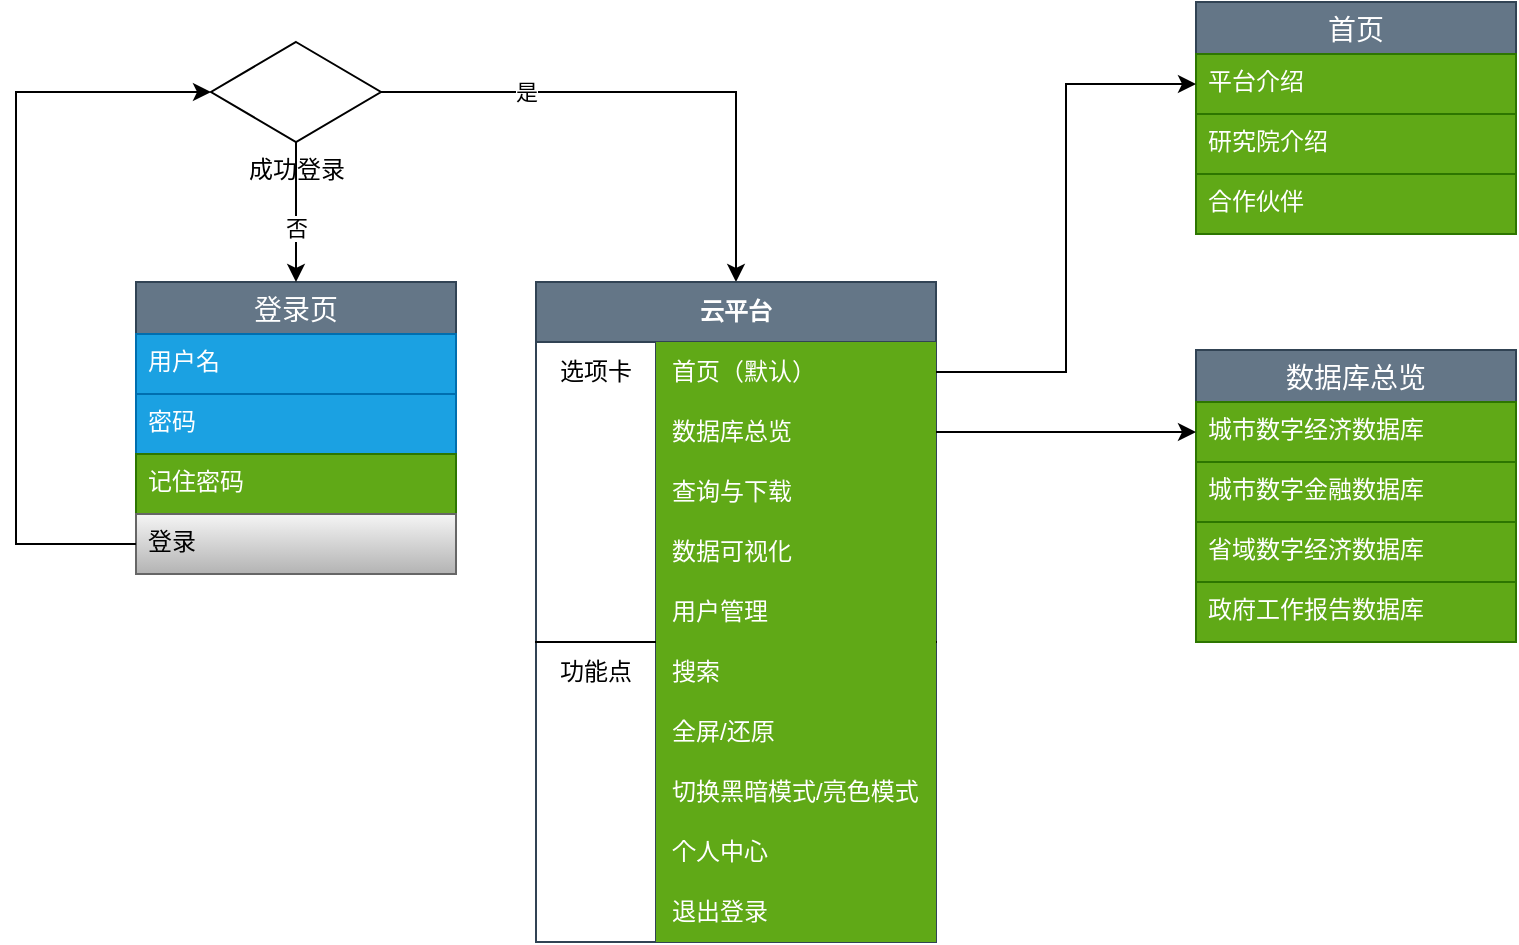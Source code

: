 <mxfile version="21.3.2" type="github">
  <diagram name="第 1 页" id="iISZ1i06i-iWEMT5HrnV">
    <mxGraphModel dx="1050" dy="596" grid="1" gridSize="10" guides="1" tooltips="1" connect="1" arrows="1" fold="1" page="1" pageScale="1" pageWidth="827" pageHeight="1169" math="0" shadow="0">
      <root>
        <mxCell id="0" />
        <mxCell id="1" parent="0" />
        <mxCell id="XsBrNHMWEvMUsBHtOvP9-17" value="登录页" style="swimlane;fontStyle=0;childLayout=stackLayout;horizontal=1;startSize=26;horizontalStack=0;resizeParent=1;resizeParentMax=0;resizeLast=0;collapsible=1;marginBottom=0;align=center;fontSize=14;fillColor=#647687;fontColor=#ffffff;strokeColor=#314354;" vertex="1" parent="1">
          <mxGeometry x="160" y="180" width="160" height="146" as="geometry" />
        </mxCell>
        <mxCell id="XsBrNHMWEvMUsBHtOvP9-18" value="用户名" style="text;strokeColor=#006EAF;fillColor=#1ba1e2;spacingLeft=4;spacingRight=4;overflow=hidden;rotatable=0;points=[[0,0.5],[1,0.5]];portConstraint=eastwest;fontSize=12;whiteSpace=wrap;html=1;fontColor=#ffffff;" vertex="1" parent="XsBrNHMWEvMUsBHtOvP9-17">
          <mxGeometry y="26" width="160" height="30" as="geometry" />
        </mxCell>
        <mxCell id="XsBrNHMWEvMUsBHtOvP9-19" value="密码" style="text;strokeColor=#006EAF;fillColor=#1ba1e2;spacingLeft=4;spacingRight=4;overflow=hidden;rotatable=0;points=[[0,0.5],[1,0.5]];portConstraint=eastwest;fontSize=12;whiteSpace=wrap;html=1;fontColor=#ffffff;" vertex="1" parent="XsBrNHMWEvMUsBHtOvP9-17">
          <mxGeometry y="56" width="160" height="30" as="geometry" />
        </mxCell>
        <mxCell id="XsBrNHMWEvMUsBHtOvP9-20" value="记住密码" style="text;strokeColor=#2D7600;fillColor=#60a917;spacingLeft=4;spacingRight=4;overflow=hidden;rotatable=0;points=[[0,0.5],[1,0.5]];portConstraint=eastwest;fontSize=12;whiteSpace=wrap;html=1;fontColor=#ffffff;" vertex="1" parent="XsBrNHMWEvMUsBHtOvP9-17">
          <mxGeometry y="86" width="160" height="30" as="geometry" />
        </mxCell>
        <mxCell id="XsBrNHMWEvMUsBHtOvP9-22" value="登录" style="text;strokeColor=#666666;fillColor=#f5f5f5;spacingLeft=4;spacingRight=4;overflow=hidden;rotatable=0;points=[[0,0.5],[1,0.5]];portConstraint=eastwest;fontSize=12;whiteSpace=wrap;html=1;gradientColor=#b3b3b3;fontColor=#000000;" vertex="1" parent="XsBrNHMWEvMUsBHtOvP9-17">
          <mxGeometry y="116" width="160" height="30" as="geometry" />
        </mxCell>
        <mxCell id="XsBrNHMWEvMUsBHtOvP9-25" style="edgeStyle=orthogonalEdgeStyle;rounded=0;orthogonalLoop=1;jettySize=auto;html=1;exitX=0.5;exitY=1;exitDx=0;exitDy=0;exitPerimeter=0;entryX=0.5;entryY=0;entryDx=0;entryDy=0;" edge="1" parent="1" source="XsBrNHMWEvMUsBHtOvP9-23" target="XsBrNHMWEvMUsBHtOvP9-17">
          <mxGeometry relative="1" as="geometry" />
        </mxCell>
        <mxCell id="XsBrNHMWEvMUsBHtOvP9-26" value="否" style="edgeLabel;html=1;align=center;verticalAlign=middle;resizable=0;points=[];" vertex="1" connectable="0" parent="XsBrNHMWEvMUsBHtOvP9-25">
          <mxGeometry x="0.233" y="2" relative="1" as="geometry">
            <mxPoint x="-2" as="offset" />
          </mxGeometry>
        </mxCell>
        <mxCell id="XsBrNHMWEvMUsBHtOvP9-28" style="edgeStyle=orthogonalEdgeStyle;rounded=0;orthogonalLoop=1;jettySize=auto;html=1;exitX=1;exitY=0.5;exitDx=0;exitDy=0;exitPerimeter=0;entryX=0.5;entryY=0;entryDx=0;entryDy=0;" edge="1" parent="1" source="XsBrNHMWEvMUsBHtOvP9-23" target="XsBrNHMWEvMUsBHtOvP9-40">
          <mxGeometry relative="1" as="geometry">
            <mxPoint x="400" y="85" as="targetPoint" />
          </mxGeometry>
        </mxCell>
        <mxCell id="XsBrNHMWEvMUsBHtOvP9-29" value="是" style="edgeLabel;html=1;align=center;verticalAlign=middle;resizable=0;points=[];" vertex="1" connectable="0" parent="XsBrNHMWEvMUsBHtOvP9-28">
          <mxGeometry x="-0.158" y="1" relative="1" as="geometry">
            <mxPoint x="-42" y="1" as="offset" />
          </mxGeometry>
        </mxCell>
        <mxCell id="XsBrNHMWEvMUsBHtOvP9-23" value="成功登录" style="points=[[0.25,0.25,0],[0.5,0,0],[0.75,0.25,0],[1,0.5,0],[0.75,0.75,0],[0.5,1,0],[0.25,0.75,0],[0,0.5,0]];shape=mxgraph.bpmn.gateway2;html=1;verticalLabelPosition=bottom;labelBackgroundColor=none;verticalAlign=top;align=center;perimeter=rhombusPerimeter;outlineConnect=0;outline=none;symbol=none;" vertex="1" parent="1">
          <mxGeometry x="197.5" y="60" width="85" height="50" as="geometry" />
        </mxCell>
        <mxCell id="XsBrNHMWEvMUsBHtOvP9-24" style="edgeStyle=orthogonalEdgeStyle;rounded=0;orthogonalLoop=1;jettySize=auto;html=1;exitX=0;exitY=0.5;exitDx=0;exitDy=0;entryX=0;entryY=0.5;entryDx=0;entryDy=0;entryPerimeter=0;" edge="1" parent="1" source="XsBrNHMWEvMUsBHtOvP9-22" target="XsBrNHMWEvMUsBHtOvP9-23">
          <mxGeometry relative="1" as="geometry">
            <Array as="points">
              <mxPoint x="100" y="311" />
              <mxPoint x="100" y="85" />
            </Array>
          </mxGeometry>
        </mxCell>
        <mxCell id="XsBrNHMWEvMUsBHtOvP9-40" value="云平台" style="shape=table;startSize=30;container=1;collapsible=1;childLayout=tableLayout;fixedRows=1;rowLines=0;fontStyle=1;align=center;resizeLast=1;html=1;whiteSpace=wrap;fillColor=#647687;fontColor=#ffffff;strokeColor=#314354;" vertex="1" parent="1">
          <mxGeometry x="360" y="180" width="200" height="330" as="geometry" />
        </mxCell>
        <mxCell id="XsBrNHMWEvMUsBHtOvP9-41" value="" style="shape=tableRow;horizontal=0;startSize=0;swimlaneHead=0;swimlaneBody=0;fillColor=none;collapsible=0;dropTarget=0;points=[[0,0.5],[1,0.5]];portConstraint=eastwest;top=0;left=0;right=0;bottom=0;html=1;" vertex="1" parent="XsBrNHMWEvMUsBHtOvP9-40">
          <mxGeometry y="30" width="200" height="30" as="geometry" />
        </mxCell>
        <mxCell id="XsBrNHMWEvMUsBHtOvP9-42" value="选项卡" style="shape=partialRectangle;connectable=0;fillColor=none;top=0;left=0;bottom=0;right=0;fontStyle=0;overflow=hidden;html=1;whiteSpace=wrap;" vertex="1" parent="XsBrNHMWEvMUsBHtOvP9-41">
          <mxGeometry width="60" height="30" as="geometry">
            <mxRectangle width="60" height="30" as="alternateBounds" />
          </mxGeometry>
        </mxCell>
        <mxCell id="XsBrNHMWEvMUsBHtOvP9-43" value="首页（默认）" style="shape=partialRectangle;connectable=0;fillColor=#60a917;top=0;left=0;bottom=0;right=0;align=left;spacingLeft=6;fontStyle=0;overflow=hidden;html=1;whiteSpace=wrap;fontColor=#ffffff;strokeColor=#2D7600;" vertex="1" parent="XsBrNHMWEvMUsBHtOvP9-41">
          <mxGeometry x="60" width="140" height="30" as="geometry">
            <mxRectangle width="140" height="30" as="alternateBounds" />
          </mxGeometry>
        </mxCell>
        <mxCell id="XsBrNHMWEvMUsBHtOvP9-56" value="" style="shape=tableRow;horizontal=0;startSize=0;swimlaneHead=0;swimlaneBody=0;fillColor=none;collapsible=0;dropTarget=0;points=[[0,0.5],[1,0.5]];portConstraint=eastwest;top=0;left=0;right=0;bottom=0;html=1;" vertex="1" parent="XsBrNHMWEvMUsBHtOvP9-40">
          <mxGeometry y="60" width="200" height="30" as="geometry" />
        </mxCell>
        <mxCell id="XsBrNHMWEvMUsBHtOvP9-57" value="" style="shape=partialRectangle;connectable=0;fillColor=none;top=0;left=0;bottom=0;right=0;fontStyle=0;overflow=hidden;html=1;whiteSpace=wrap;" vertex="1" parent="XsBrNHMWEvMUsBHtOvP9-56">
          <mxGeometry width="60" height="30" as="geometry">
            <mxRectangle width="60" height="30" as="alternateBounds" />
          </mxGeometry>
        </mxCell>
        <mxCell id="XsBrNHMWEvMUsBHtOvP9-58" value="数据库总览" style="shape=partialRectangle;connectable=0;fillColor=#60a917;top=0;left=0;bottom=0;right=0;align=left;spacingLeft=6;fontStyle=0;overflow=hidden;html=1;whiteSpace=wrap;fontColor=#ffffff;strokeColor=#2D7600;" vertex="1" parent="XsBrNHMWEvMUsBHtOvP9-56">
          <mxGeometry x="60" width="140" height="30" as="geometry">
            <mxRectangle width="140" height="30" as="alternateBounds" />
          </mxGeometry>
        </mxCell>
        <mxCell id="XsBrNHMWEvMUsBHtOvP9-59" value="" style="shape=tableRow;horizontal=0;startSize=0;swimlaneHead=0;swimlaneBody=0;fillColor=none;collapsible=0;dropTarget=0;points=[[0,0.5],[1,0.5]];portConstraint=eastwest;top=0;left=0;right=0;bottom=0;html=1;" vertex="1" parent="XsBrNHMWEvMUsBHtOvP9-40">
          <mxGeometry y="90" width="200" height="30" as="geometry" />
        </mxCell>
        <mxCell id="XsBrNHMWEvMUsBHtOvP9-60" value="" style="shape=partialRectangle;connectable=0;fillColor=none;top=0;left=0;bottom=0;right=0;fontStyle=0;overflow=hidden;html=1;whiteSpace=wrap;" vertex="1" parent="XsBrNHMWEvMUsBHtOvP9-59">
          <mxGeometry width="60" height="30" as="geometry">
            <mxRectangle width="60" height="30" as="alternateBounds" />
          </mxGeometry>
        </mxCell>
        <mxCell id="XsBrNHMWEvMUsBHtOvP9-61" value="查询与下载" style="shape=partialRectangle;connectable=0;fillColor=#60a917;top=0;left=0;bottom=0;right=0;align=left;spacingLeft=6;fontStyle=0;overflow=hidden;html=1;whiteSpace=wrap;fontColor=#ffffff;strokeColor=#2D7600;" vertex="1" parent="XsBrNHMWEvMUsBHtOvP9-59">
          <mxGeometry x="60" width="140" height="30" as="geometry">
            <mxRectangle width="140" height="30" as="alternateBounds" />
          </mxGeometry>
        </mxCell>
        <mxCell id="XsBrNHMWEvMUsBHtOvP9-72" value="" style="shape=tableRow;horizontal=0;startSize=0;swimlaneHead=0;swimlaneBody=0;fillColor=none;collapsible=0;dropTarget=0;points=[[0,0.5],[1,0.5]];portConstraint=eastwest;top=0;left=0;right=0;bottom=0;html=1;" vertex="1" parent="XsBrNHMWEvMUsBHtOvP9-40">
          <mxGeometry y="120" width="200" height="30" as="geometry" />
        </mxCell>
        <mxCell id="XsBrNHMWEvMUsBHtOvP9-73" value="" style="shape=partialRectangle;connectable=0;fillColor=none;top=0;left=0;bottom=0;right=0;fontStyle=0;overflow=hidden;html=1;whiteSpace=wrap;" vertex="1" parent="XsBrNHMWEvMUsBHtOvP9-72">
          <mxGeometry width="60" height="30" as="geometry">
            <mxRectangle width="60" height="30" as="alternateBounds" />
          </mxGeometry>
        </mxCell>
        <mxCell id="XsBrNHMWEvMUsBHtOvP9-74" value="数据可视化" style="shape=partialRectangle;connectable=0;fillColor=#60a917;top=0;left=0;bottom=0;right=0;align=left;spacingLeft=6;fontStyle=0;overflow=hidden;html=1;whiteSpace=wrap;fontColor=#ffffff;strokeColor=#2D7600;" vertex="1" parent="XsBrNHMWEvMUsBHtOvP9-72">
          <mxGeometry x="60" width="140" height="30" as="geometry">
            <mxRectangle width="140" height="30" as="alternateBounds" />
          </mxGeometry>
        </mxCell>
        <mxCell id="XsBrNHMWEvMUsBHtOvP9-44" value="" style="shape=tableRow;horizontal=0;startSize=0;swimlaneHead=0;swimlaneBody=0;fillColor=none;collapsible=0;dropTarget=0;points=[[0,0.5],[1,0.5]];portConstraint=eastwest;top=0;left=0;right=0;bottom=1;html=1;fontStyle=0" vertex="1" parent="XsBrNHMWEvMUsBHtOvP9-40">
          <mxGeometry y="150" width="200" height="30" as="geometry" />
        </mxCell>
        <mxCell id="XsBrNHMWEvMUsBHtOvP9-45" value="" style="shape=partialRectangle;connectable=0;fillColor=none;top=0;left=0;bottom=0;right=0;fontStyle=1;overflow=hidden;html=1;whiteSpace=wrap;" vertex="1" parent="XsBrNHMWEvMUsBHtOvP9-44">
          <mxGeometry width="60" height="30" as="geometry">
            <mxRectangle width="60" height="30" as="alternateBounds" />
          </mxGeometry>
        </mxCell>
        <mxCell id="XsBrNHMWEvMUsBHtOvP9-46" value="用户管理" style="shape=partialRectangle;connectable=0;fillColor=#60a917;top=0;left=0;bottom=0;right=0;align=left;spacingLeft=6;fontStyle=0;overflow=hidden;html=1;whiteSpace=wrap;fontColor=#ffffff;strokeColor=#2D7600;" vertex="1" parent="XsBrNHMWEvMUsBHtOvP9-44">
          <mxGeometry x="60" width="140" height="30" as="geometry">
            <mxRectangle width="140" height="30" as="alternateBounds" />
          </mxGeometry>
        </mxCell>
        <mxCell id="XsBrNHMWEvMUsBHtOvP9-47" value="" style="shape=tableRow;horizontal=0;startSize=0;swimlaneHead=0;swimlaneBody=0;fillColor=none;collapsible=0;dropTarget=0;points=[[0,0.5],[1,0.5]];portConstraint=eastwest;top=0;left=0;right=0;bottom=0;html=1;" vertex="1" parent="XsBrNHMWEvMUsBHtOvP9-40">
          <mxGeometry y="180" width="200" height="30" as="geometry" />
        </mxCell>
        <mxCell id="XsBrNHMWEvMUsBHtOvP9-48" value="功能点" style="shape=partialRectangle;connectable=0;fillColor=none;top=0;left=0;bottom=0;right=0;editable=1;overflow=hidden;html=1;whiteSpace=wrap;" vertex="1" parent="XsBrNHMWEvMUsBHtOvP9-47">
          <mxGeometry width="60" height="30" as="geometry">
            <mxRectangle width="60" height="30" as="alternateBounds" />
          </mxGeometry>
        </mxCell>
        <mxCell id="XsBrNHMWEvMUsBHtOvP9-49" value="搜索" style="shape=partialRectangle;connectable=0;fillColor=#60a917;top=0;left=0;bottom=0;right=0;align=left;spacingLeft=6;overflow=hidden;html=1;whiteSpace=wrap;fontColor=#ffffff;strokeColor=#2D7600;" vertex="1" parent="XsBrNHMWEvMUsBHtOvP9-47">
          <mxGeometry x="60" width="140" height="30" as="geometry">
            <mxRectangle width="140" height="30" as="alternateBounds" />
          </mxGeometry>
        </mxCell>
        <mxCell id="XsBrNHMWEvMUsBHtOvP9-63" value="" style="shape=tableRow;horizontal=0;startSize=0;swimlaneHead=0;swimlaneBody=0;fillColor=none;collapsible=0;dropTarget=0;points=[[0,0.5],[1,0.5]];portConstraint=eastwest;top=0;left=0;right=0;bottom=0;html=1;" vertex="1" parent="XsBrNHMWEvMUsBHtOvP9-40">
          <mxGeometry y="210" width="200" height="30" as="geometry" />
        </mxCell>
        <mxCell id="XsBrNHMWEvMUsBHtOvP9-64" value="" style="shape=partialRectangle;connectable=0;fillColor=none;top=0;left=0;bottom=0;right=0;editable=1;overflow=hidden;html=1;whiteSpace=wrap;" vertex="1" parent="XsBrNHMWEvMUsBHtOvP9-63">
          <mxGeometry width="60" height="30" as="geometry">
            <mxRectangle width="60" height="30" as="alternateBounds" />
          </mxGeometry>
        </mxCell>
        <mxCell id="XsBrNHMWEvMUsBHtOvP9-65" value="全屏/还原" style="shape=partialRectangle;connectable=0;fillColor=#60a917;top=0;left=0;bottom=0;right=0;align=left;spacingLeft=6;overflow=hidden;html=1;whiteSpace=wrap;fontColor=#ffffff;strokeColor=#2D7600;" vertex="1" parent="XsBrNHMWEvMUsBHtOvP9-63">
          <mxGeometry x="60" width="140" height="30" as="geometry">
            <mxRectangle width="140" height="30" as="alternateBounds" />
          </mxGeometry>
        </mxCell>
        <mxCell id="XsBrNHMWEvMUsBHtOvP9-50" value="" style="shape=tableRow;horizontal=0;startSize=0;swimlaneHead=0;swimlaneBody=0;fillColor=none;collapsible=0;dropTarget=0;points=[[0,0.5],[1,0.5]];portConstraint=eastwest;top=0;left=0;right=0;bottom=0;html=1;" vertex="1" parent="XsBrNHMWEvMUsBHtOvP9-40">
          <mxGeometry y="240" width="200" height="30" as="geometry" />
        </mxCell>
        <mxCell id="XsBrNHMWEvMUsBHtOvP9-51" value="" style="shape=partialRectangle;connectable=0;fillColor=none;top=0;left=0;bottom=0;right=0;editable=1;overflow=hidden;html=1;whiteSpace=wrap;" vertex="1" parent="XsBrNHMWEvMUsBHtOvP9-50">
          <mxGeometry width="60" height="30" as="geometry">
            <mxRectangle width="60" height="30" as="alternateBounds" />
          </mxGeometry>
        </mxCell>
        <mxCell id="XsBrNHMWEvMUsBHtOvP9-52" value="切换黑暗模式/亮色模式" style="shape=partialRectangle;connectable=0;fillColor=#60a917;top=0;left=0;bottom=0;right=0;align=left;spacingLeft=6;overflow=hidden;html=1;whiteSpace=wrap;fontColor=#ffffff;strokeColor=#2D7600;" vertex="1" parent="XsBrNHMWEvMUsBHtOvP9-50">
          <mxGeometry x="60" width="140" height="30" as="geometry">
            <mxRectangle width="140" height="30" as="alternateBounds" />
          </mxGeometry>
        </mxCell>
        <mxCell id="XsBrNHMWEvMUsBHtOvP9-66" value="" style="shape=tableRow;horizontal=0;startSize=0;swimlaneHead=0;swimlaneBody=0;fillColor=none;collapsible=0;dropTarget=0;points=[[0,0.5],[1,0.5]];portConstraint=eastwest;top=0;left=0;right=0;bottom=0;html=1;" vertex="1" parent="XsBrNHMWEvMUsBHtOvP9-40">
          <mxGeometry y="270" width="200" height="30" as="geometry" />
        </mxCell>
        <mxCell id="XsBrNHMWEvMUsBHtOvP9-67" value="" style="shape=partialRectangle;connectable=0;fillColor=none;top=0;left=0;bottom=0;right=0;editable=1;overflow=hidden;html=1;whiteSpace=wrap;" vertex="1" parent="XsBrNHMWEvMUsBHtOvP9-66">
          <mxGeometry width="60" height="30" as="geometry">
            <mxRectangle width="60" height="30" as="alternateBounds" />
          </mxGeometry>
        </mxCell>
        <mxCell id="XsBrNHMWEvMUsBHtOvP9-68" value="个人中心" style="shape=partialRectangle;connectable=0;fillColor=#60a917;top=0;left=0;bottom=0;right=0;align=left;spacingLeft=6;overflow=hidden;html=1;whiteSpace=wrap;fontColor=#ffffff;strokeColor=#2D7600;" vertex="1" parent="XsBrNHMWEvMUsBHtOvP9-66">
          <mxGeometry x="60" width="140" height="30" as="geometry">
            <mxRectangle width="140" height="30" as="alternateBounds" />
          </mxGeometry>
        </mxCell>
        <mxCell id="XsBrNHMWEvMUsBHtOvP9-69" value="" style="shape=tableRow;horizontal=0;startSize=0;swimlaneHead=0;swimlaneBody=0;fillColor=none;collapsible=0;dropTarget=0;points=[[0,0.5],[1,0.5]];portConstraint=eastwest;top=0;left=0;right=0;bottom=0;html=1;" vertex="1" parent="XsBrNHMWEvMUsBHtOvP9-40">
          <mxGeometry y="300" width="200" height="30" as="geometry" />
        </mxCell>
        <mxCell id="XsBrNHMWEvMUsBHtOvP9-70" value="" style="shape=partialRectangle;connectable=0;fillColor=none;top=0;left=0;bottom=0;right=0;editable=1;overflow=hidden;html=1;whiteSpace=wrap;" vertex="1" parent="XsBrNHMWEvMUsBHtOvP9-69">
          <mxGeometry width="60" height="30" as="geometry">
            <mxRectangle width="60" height="30" as="alternateBounds" />
          </mxGeometry>
        </mxCell>
        <mxCell id="XsBrNHMWEvMUsBHtOvP9-71" value="退出登录" style="shape=partialRectangle;connectable=0;fillColor=#60a917;top=0;left=0;bottom=0;right=0;align=left;spacingLeft=6;overflow=hidden;html=1;whiteSpace=wrap;fontColor=#ffffff;strokeColor=#2D7600;" vertex="1" parent="XsBrNHMWEvMUsBHtOvP9-69">
          <mxGeometry x="60" width="140" height="30" as="geometry">
            <mxRectangle width="140" height="30" as="alternateBounds" />
          </mxGeometry>
        </mxCell>
        <mxCell id="XsBrNHMWEvMUsBHtOvP9-75" value="首页" style="swimlane;fontStyle=0;childLayout=stackLayout;horizontal=1;startSize=26;horizontalStack=0;resizeParent=1;resizeParentMax=0;resizeLast=0;collapsible=1;marginBottom=0;align=center;fontSize=14;fillColor=#647687;fontColor=#ffffff;strokeColor=#314354;" vertex="1" parent="1">
          <mxGeometry x="690" y="40" width="160" height="116" as="geometry" />
        </mxCell>
        <mxCell id="XsBrNHMWEvMUsBHtOvP9-76" value="平台介绍" style="text;strokeColor=#2D7600;fillColor=#60a917;spacingLeft=4;spacingRight=4;overflow=hidden;rotatable=0;points=[[0,0.5],[1,0.5]];portConstraint=eastwest;fontSize=12;whiteSpace=wrap;html=1;fontColor=#ffffff;" vertex="1" parent="XsBrNHMWEvMUsBHtOvP9-75">
          <mxGeometry y="26" width="160" height="30" as="geometry" />
        </mxCell>
        <mxCell id="XsBrNHMWEvMUsBHtOvP9-77" value="研究院介绍" style="text;strokeColor=#2D7600;fillColor=#60a917;spacingLeft=4;spacingRight=4;overflow=hidden;rotatable=0;points=[[0,0.5],[1,0.5]];portConstraint=eastwest;fontSize=12;whiteSpace=wrap;html=1;fontColor=#ffffff;" vertex="1" parent="XsBrNHMWEvMUsBHtOvP9-75">
          <mxGeometry y="56" width="160" height="30" as="geometry" />
        </mxCell>
        <mxCell id="XsBrNHMWEvMUsBHtOvP9-78" value="合作伙伴" style="text;strokeColor=#2D7600;fillColor=#60a917;spacingLeft=4;spacingRight=4;overflow=hidden;rotatable=0;points=[[0,0.5],[1,0.5]];portConstraint=eastwest;fontSize=12;whiteSpace=wrap;html=1;fontColor=#ffffff;" vertex="1" parent="XsBrNHMWEvMUsBHtOvP9-75">
          <mxGeometry y="86" width="160" height="30" as="geometry" />
        </mxCell>
        <mxCell id="XsBrNHMWEvMUsBHtOvP9-83" style="edgeStyle=orthogonalEdgeStyle;rounded=0;orthogonalLoop=1;jettySize=auto;html=1;exitX=1;exitY=0.5;exitDx=0;exitDy=0;entryX=0;entryY=0.5;entryDx=0;entryDy=0;" edge="1" parent="1" source="XsBrNHMWEvMUsBHtOvP9-41" target="XsBrNHMWEvMUsBHtOvP9-76">
          <mxGeometry relative="1" as="geometry" />
        </mxCell>
        <mxCell id="XsBrNHMWEvMUsBHtOvP9-84" value="数据库总览" style="swimlane;fontStyle=0;childLayout=stackLayout;horizontal=1;startSize=26;horizontalStack=0;resizeParent=1;resizeParentMax=0;resizeLast=0;collapsible=1;marginBottom=0;align=center;fontSize=14;fillColor=#647687;fontColor=#ffffff;strokeColor=#314354;" vertex="1" parent="1">
          <mxGeometry x="690" y="214" width="160" height="146" as="geometry" />
        </mxCell>
        <mxCell id="XsBrNHMWEvMUsBHtOvP9-85" value="城市数字经济数据库" style="text;strokeColor=#2D7600;fillColor=#60a917;spacingLeft=4;spacingRight=4;overflow=hidden;rotatable=0;points=[[0,0.5],[1,0.5]];portConstraint=eastwest;fontSize=12;whiteSpace=wrap;html=1;fontColor=#ffffff;" vertex="1" parent="XsBrNHMWEvMUsBHtOvP9-84">
          <mxGeometry y="26" width="160" height="30" as="geometry" />
        </mxCell>
        <mxCell id="XsBrNHMWEvMUsBHtOvP9-86" value="城市数字金融数据库" style="text;strokeColor=#2D7600;fillColor=#60a917;spacingLeft=4;spacingRight=4;overflow=hidden;rotatable=0;points=[[0,0.5],[1,0.5]];portConstraint=eastwest;fontSize=12;whiteSpace=wrap;html=1;fontColor=#ffffff;" vertex="1" parent="XsBrNHMWEvMUsBHtOvP9-84">
          <mxGeometry y="56" width="160" height="30" as="geometry" />
        </mxCell>
        <mxCell id="XsBrNHMWEvMUsBHtOvP9-90" value="省域数字经济数据库" style="text;strokeColor=#2D7600;fillColor=#60a917;spacingLeft=4;spacingRight=4;overflow=hidden;rotatable=0;points=[[0,0.5],[1,0.5]];portConstraint=eastwest;fontSize=12;whiteSpace=wrap;html=1;fontColor=#ffffff;" vertex="1" parent="XsBrNHMWEvMUsBHtOvP9-84">
          <mxGeometry y="86" width="160" height="30" as="geometry" />
        </mxCell>
        <mxCell id="XsBrNHMWEvMUsBHtOvP9-89" value="政府工作报告数据库" style="text;strokeColor=#2D7600;fillColor=#60a917;spacingLeft=4;spacingRight=4;overflow=hidden;rotatable=0;points=[[0,0.5],[1,0.5]];portConstraint=eastwest;fontSize=12;whiteSpace=wrap;html=1;fontColor=#ffffff;" vertex="1" parent="XsBrNHMWEvMUsBHtOvP9-84">
          <mxGeometry y="116" width="160" height="30" as="geometry" />
        </mxCell>
        <mxCell id="XsBrNHMWEvMUsBHtOvP9-88" style="edgeStyle=orthogonalEdgeStyle;rounded=0;orthogonalLoop=1;jettySize=auto;html=1;exitX=1;exitY=0.5;exitDx=0;exitDy=0;entryX=0;entryY=0.5;entryDx=0;entryDy=0;" edge="1" parent="1" source="XsBrNHMWEvMUsBHtOvP9-56" target="XsBrNHMWEvMUsBHtOvP9-85">
          <mxGeometry relative="1" as="geometry" />
        </mxCell>
      </root>
    </mxGraphModel>
  </diagram>
</mxfile>
